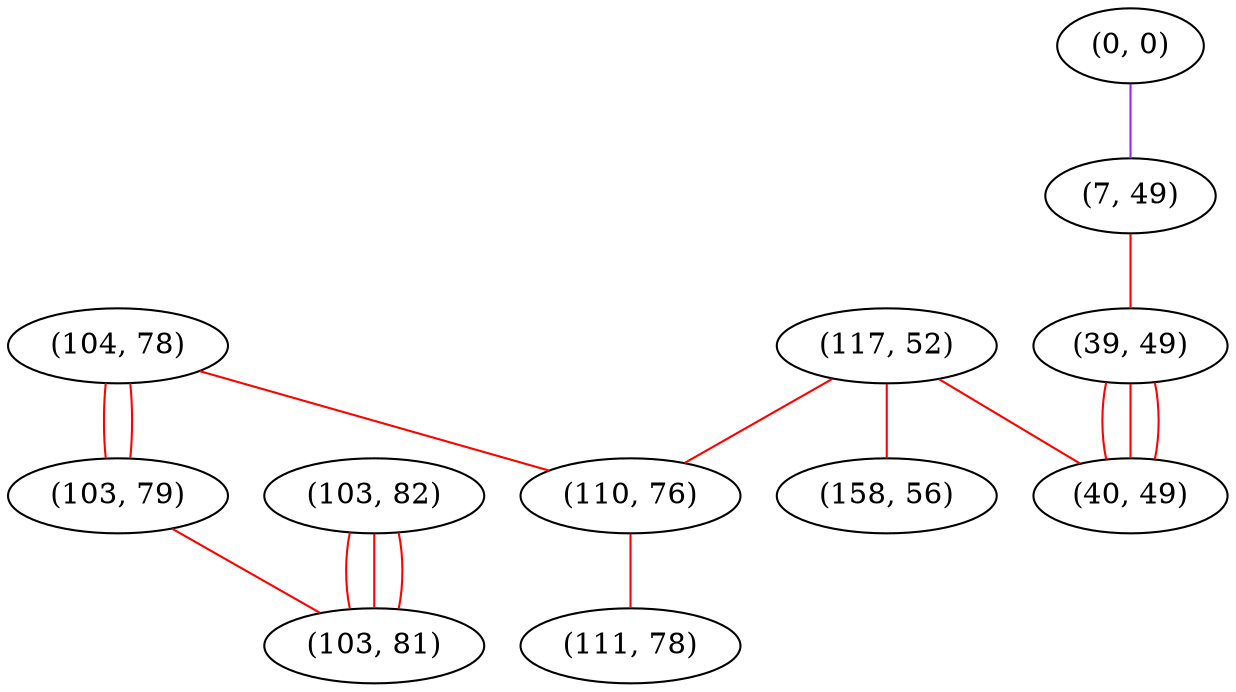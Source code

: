 graph "" {
"(104, 78)";
"(117, 52)";
"(0, 0)";
"(103, 79)";
"(7, 49)";
"(103, 82)";
"(110, 76)";
"(103, 81)";
"(39, 49)";
"(40, 49)";
"(111, 78)";
"(158, 56)";
"(104, 78)" -- "(110, 76)"  [color=red, key=0, weight=1];
"(104, 78)" -- "(103, 79)"  [color=red, key=0, weight=1];
"(104, 78)" -- "(103, 79)"  [color=red, key=1, weight=1];
"(117, 52)" -- "(40, 49)"  [color=red, key=0, weight=1];
"(117, 52)" -- "(110, 76)"  [color=red, key=0, weight=1];
"(117, 52)" -- "(158, 56)"  [color=red, key=0, weight=1];
"(0, 0)" -- "(7, 49)"  [color=purple, key=0, weight=4];
"(103, 79)" -- "(103, 81)"  [color=red, key=0, weight=1];
"(7, 49)" -- "(39, 49)"  [color=red, key=0, weight=1];
"(103, 82)" -- "(103, 81)"  [color=red, key=0, weight=1];
"(103, 82)" -- "(103, 81)"  [color=red, key=1, weight=1];
"(103, 82)" -- "(103, 81)"  [color=red, key=2, weight=1];
"(110, 76)" -- "(111, 78)"  [color=red, key=0, weight=1];
"(39, 49)" -- "(40, 49)"  [color=red, key=0, weight=1];
"(39, 49)" -- "(40, 49)"  [color=red, key=1, weight=1];
"(39, 49)" -- "(40, 49)"  [color=red, key=2, weight=1];
}
